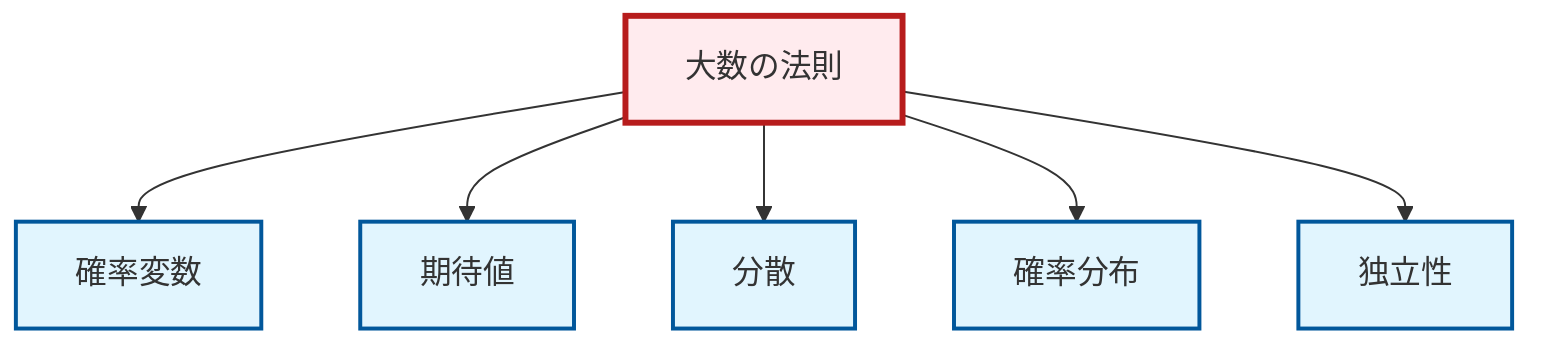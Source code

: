 graph TD
    classDef definition fill:#e1f5fe,stroke:#01579b,stroke-width:2px
    classDef theorem fill:#f3e5f5,stroke:#4a148c,stroke-width:2px
    classDef axiom fill:#fff3e0,stroke:#e65100,stroke-width:2px
    classDef example fill:#e8f5e9,stroke:#1b5e20,stroke-width:2px
    classDef current fill:#ffebee,stroke:#b71c1c,stroke-width:3px
    def-random-variable["確率変数"]:::definition
    thm-law-of-large-numbers["大数の法則"]:::theorem
    def-probability-distribution["確率分布"]:::definition
    def-independence["独立性"]:::definition
    def-variance["分散"]:::definition
    def-expectation["期待値"]:::definition
    thm-law-of-large-numbers --> def-random-variable
    thm-law-of-large-numbers --> def-expectation
    thm-law-of-large-numbers --> def-variance
    thm-law-of-large-numbers --> def-probability-distribution
    thm-law-of-large-numbers --> def-independence
    class thm-law-of-large-numbers current